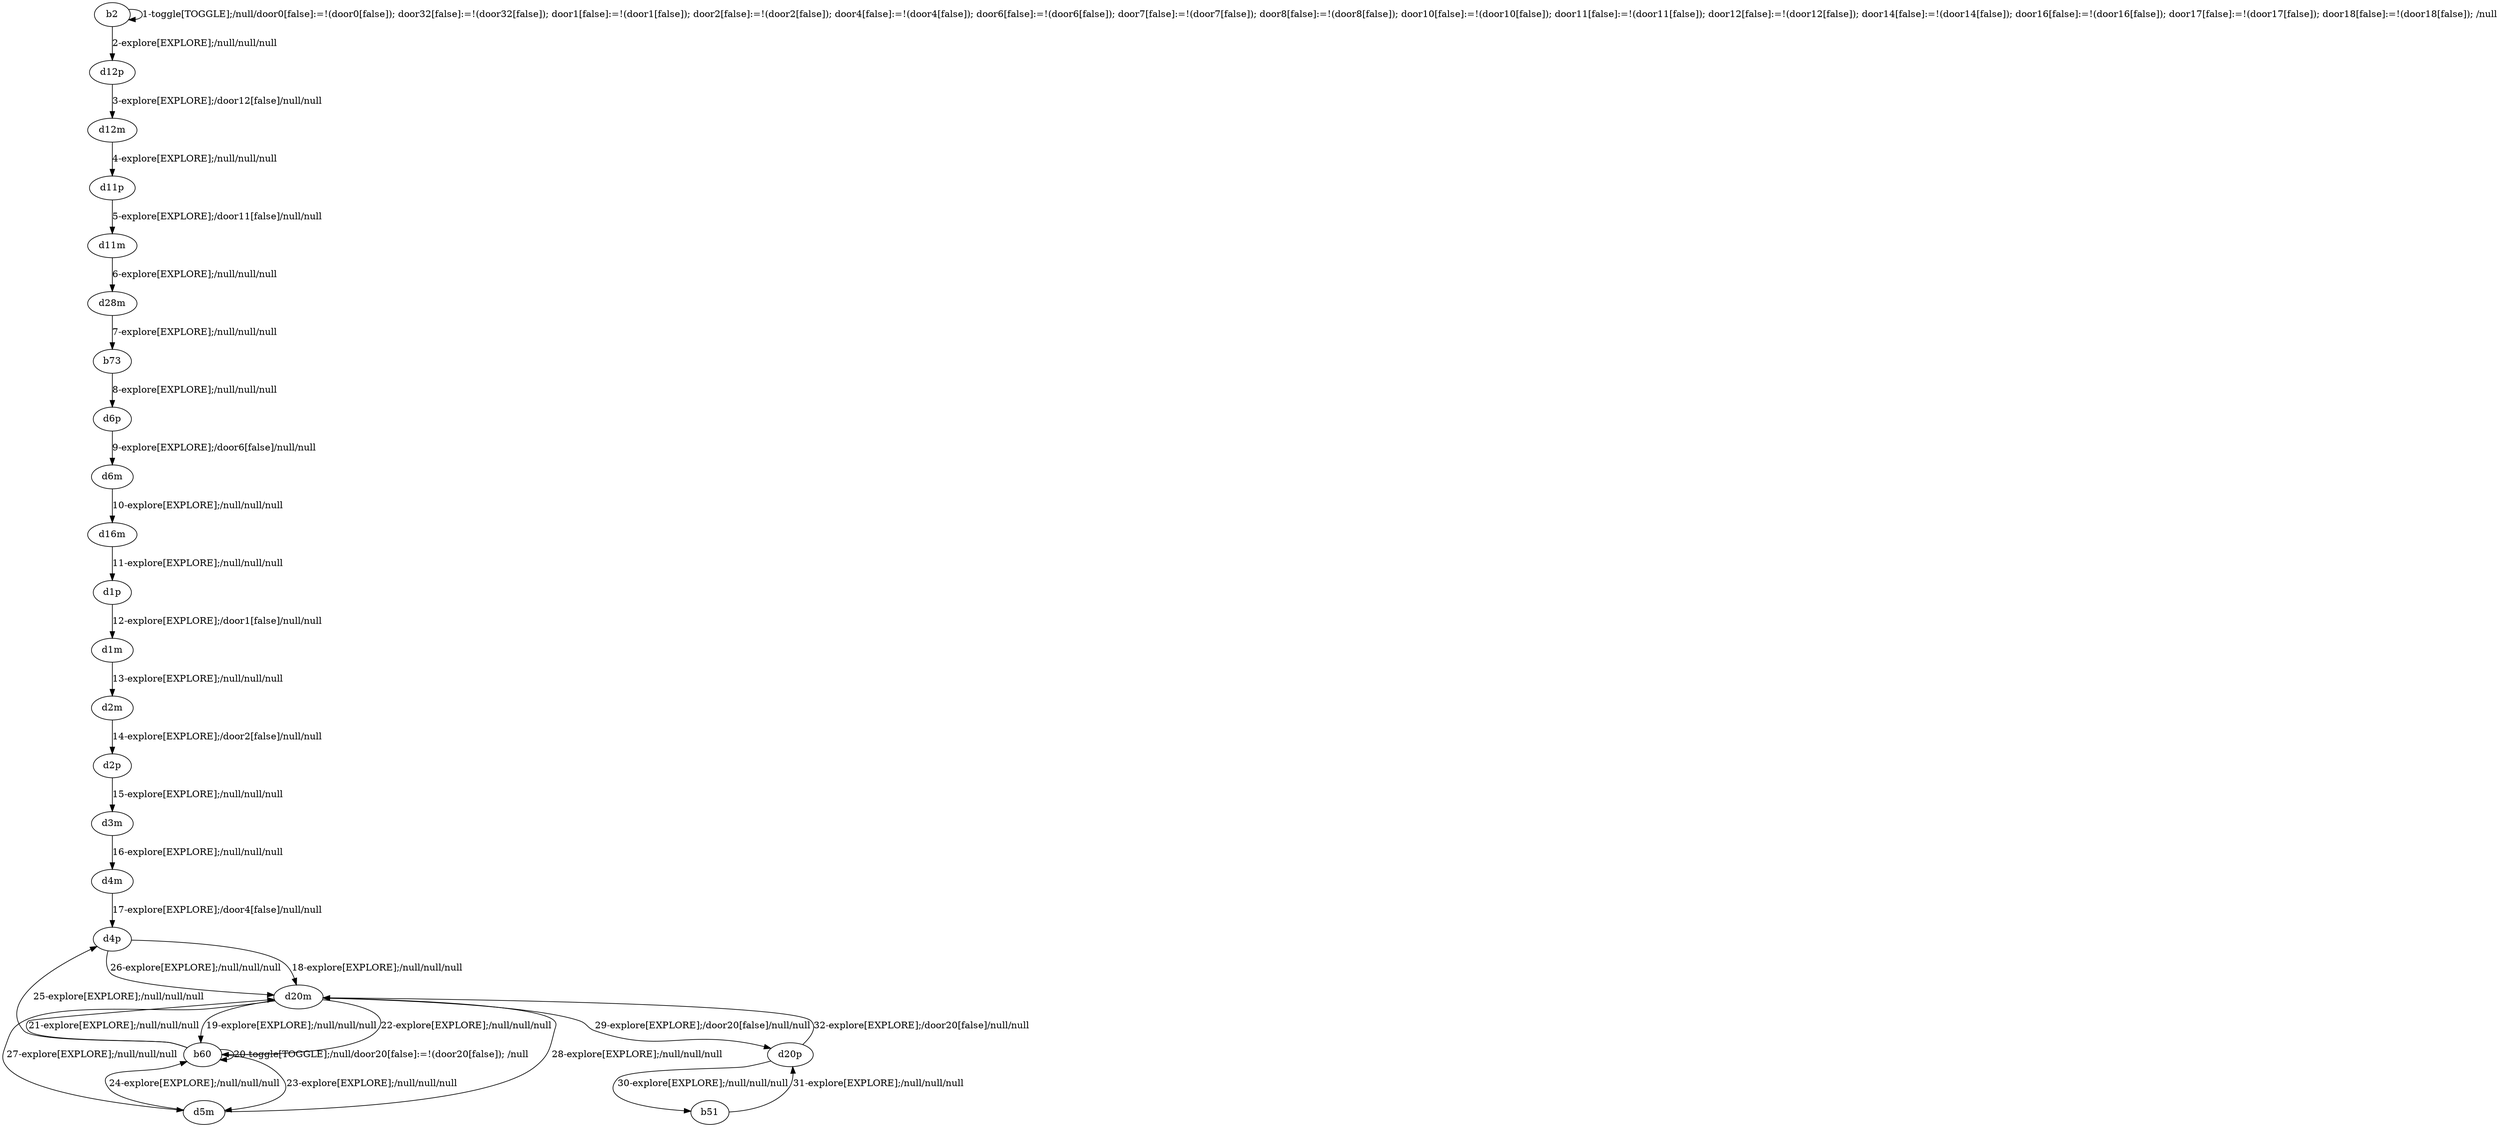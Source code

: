 # Total number of goals covered by this test: 1
# d20p --> d20m

digraph g {
"b2" -> "b2" [label = "1-toggle[TOGGLE];/null/door0[false]:=!(door0[false]); door32[false]:=!(door32[false]); door1[false]:=!(door1[false]); door2[false]:=!(door2[false]); door4[false]:=!(door4[false]); door6[false]:=!(door6[false]); door7[false]:=!(door7[false]); door8[false]:=!(door8[false]); door10[false]:=!(door10[false]); door11[false]:=!(door11[false]); door12[false]:=!(door12[false]); door14[false]:=!(door14[false]); door16[false]:=!(door16[false]); door17[false]:=!(door17[false]); door18[false]:=!(door18[false]); /null"];
"b2" -> "d12p" [label = "2-explore[EXPLORE];/null/null/null"];
"d12p" -> "d12m" [label = "3-explore[EXPLORE];/door12[false]/null/null"];
"d12m" -> "d11p" [label = "4-explore[EXPLORE];/null/null/null"];
"d11p" -> "d11m" [label = "5-explore[EXPLORE];/door11[false]/null/null"];
"d11m" -> "d28m" [label = "6-explore[EXPLORE];/null/null/null"];
"d28m" -> "b73" [label = "7-explore[EXPLORE];/null/null/null"];
"b73" -> "d6p" [label = "8-explore[EXPLORE];/null/null/null"];
"d6p" -> "d6m" [label = "9-explore[EXPLORE];/door6[false]/null/null"];
"d6m" -> "d16m" [label = "10-explore[EXPLORE];/null/null/null"];
"d16m" -> "d1p" [label = "11-explore[EXPLORE];/null/null/null"];
"d1p" -> "d1m" [label = "12-explore[EXPLORE];/door1[false]/null/null"];
"d1m" -> "d2m" [label = "13-explore[EXPLORE];/null/null/null"];
"d2m" -> "d2p" [label = "14-explore[EXPLORE];/door2[false]/null/null"];
"d2p" -> "d3m" [label = "15-explore[EXPLORE];/null/null/null"];
"d3m" -> "d4m" [label = "16-explore[EXPLORE];/null/null/null"];
"d4m" -> "d4p" [label = "17-explore[EXPLORE];/door4[false]/null/null"];
"d4p" -> "d20m" [label = "18-explore[EXPLORE];/null/null/null"];
"d20m" -> "b60" [label = "19-explore[EXPLORE];/null/null/null"];
"b60" -> "b60" [label = "20-toggle[TOGGLE];/null/door20[false]:=!(door20[false]); /null"];
"b60" -> "d20m" [label = "21-explore[EXPLORE];/null/null/null"];
"d20m" -> "b60" [label = "22-explore[EXPLORE];/null/null/null"];
"b60" -> "d5m" [label = "23-explore[EXPLORE];/null/null/null"];
"d5m" -> "b60" [label = "24-explore[EXPLORE];/null/null/null"];
"b60" -> "d4p" [label = "25-explore[EXPLORE];/null/null/null"];
"d4p" -> "d20m" [label = "26-explore[EXPLORE];/null/null/null"];
"d20m" -> "d5m" [label = "27-explore[EXPLORE];/null/null/null"];
"d5m" -> "d20m" [label = "28-explore[EXPLORE];/null/null/null"];
"d20m" -> "d20p" [label = "29-explore[EXPLORE];/door20[false]/null/null"];
"d20p" -> "b51" [label = "30-explore[EXPLORE];/null/null/null"];
"b51" -> "d20p" [label = "31-explore[EXPLORE];/null/null/null"];
"d20p" -> "d20m" [label = "32-explore[EXPLORE];/door20[false]/null/null"];
}